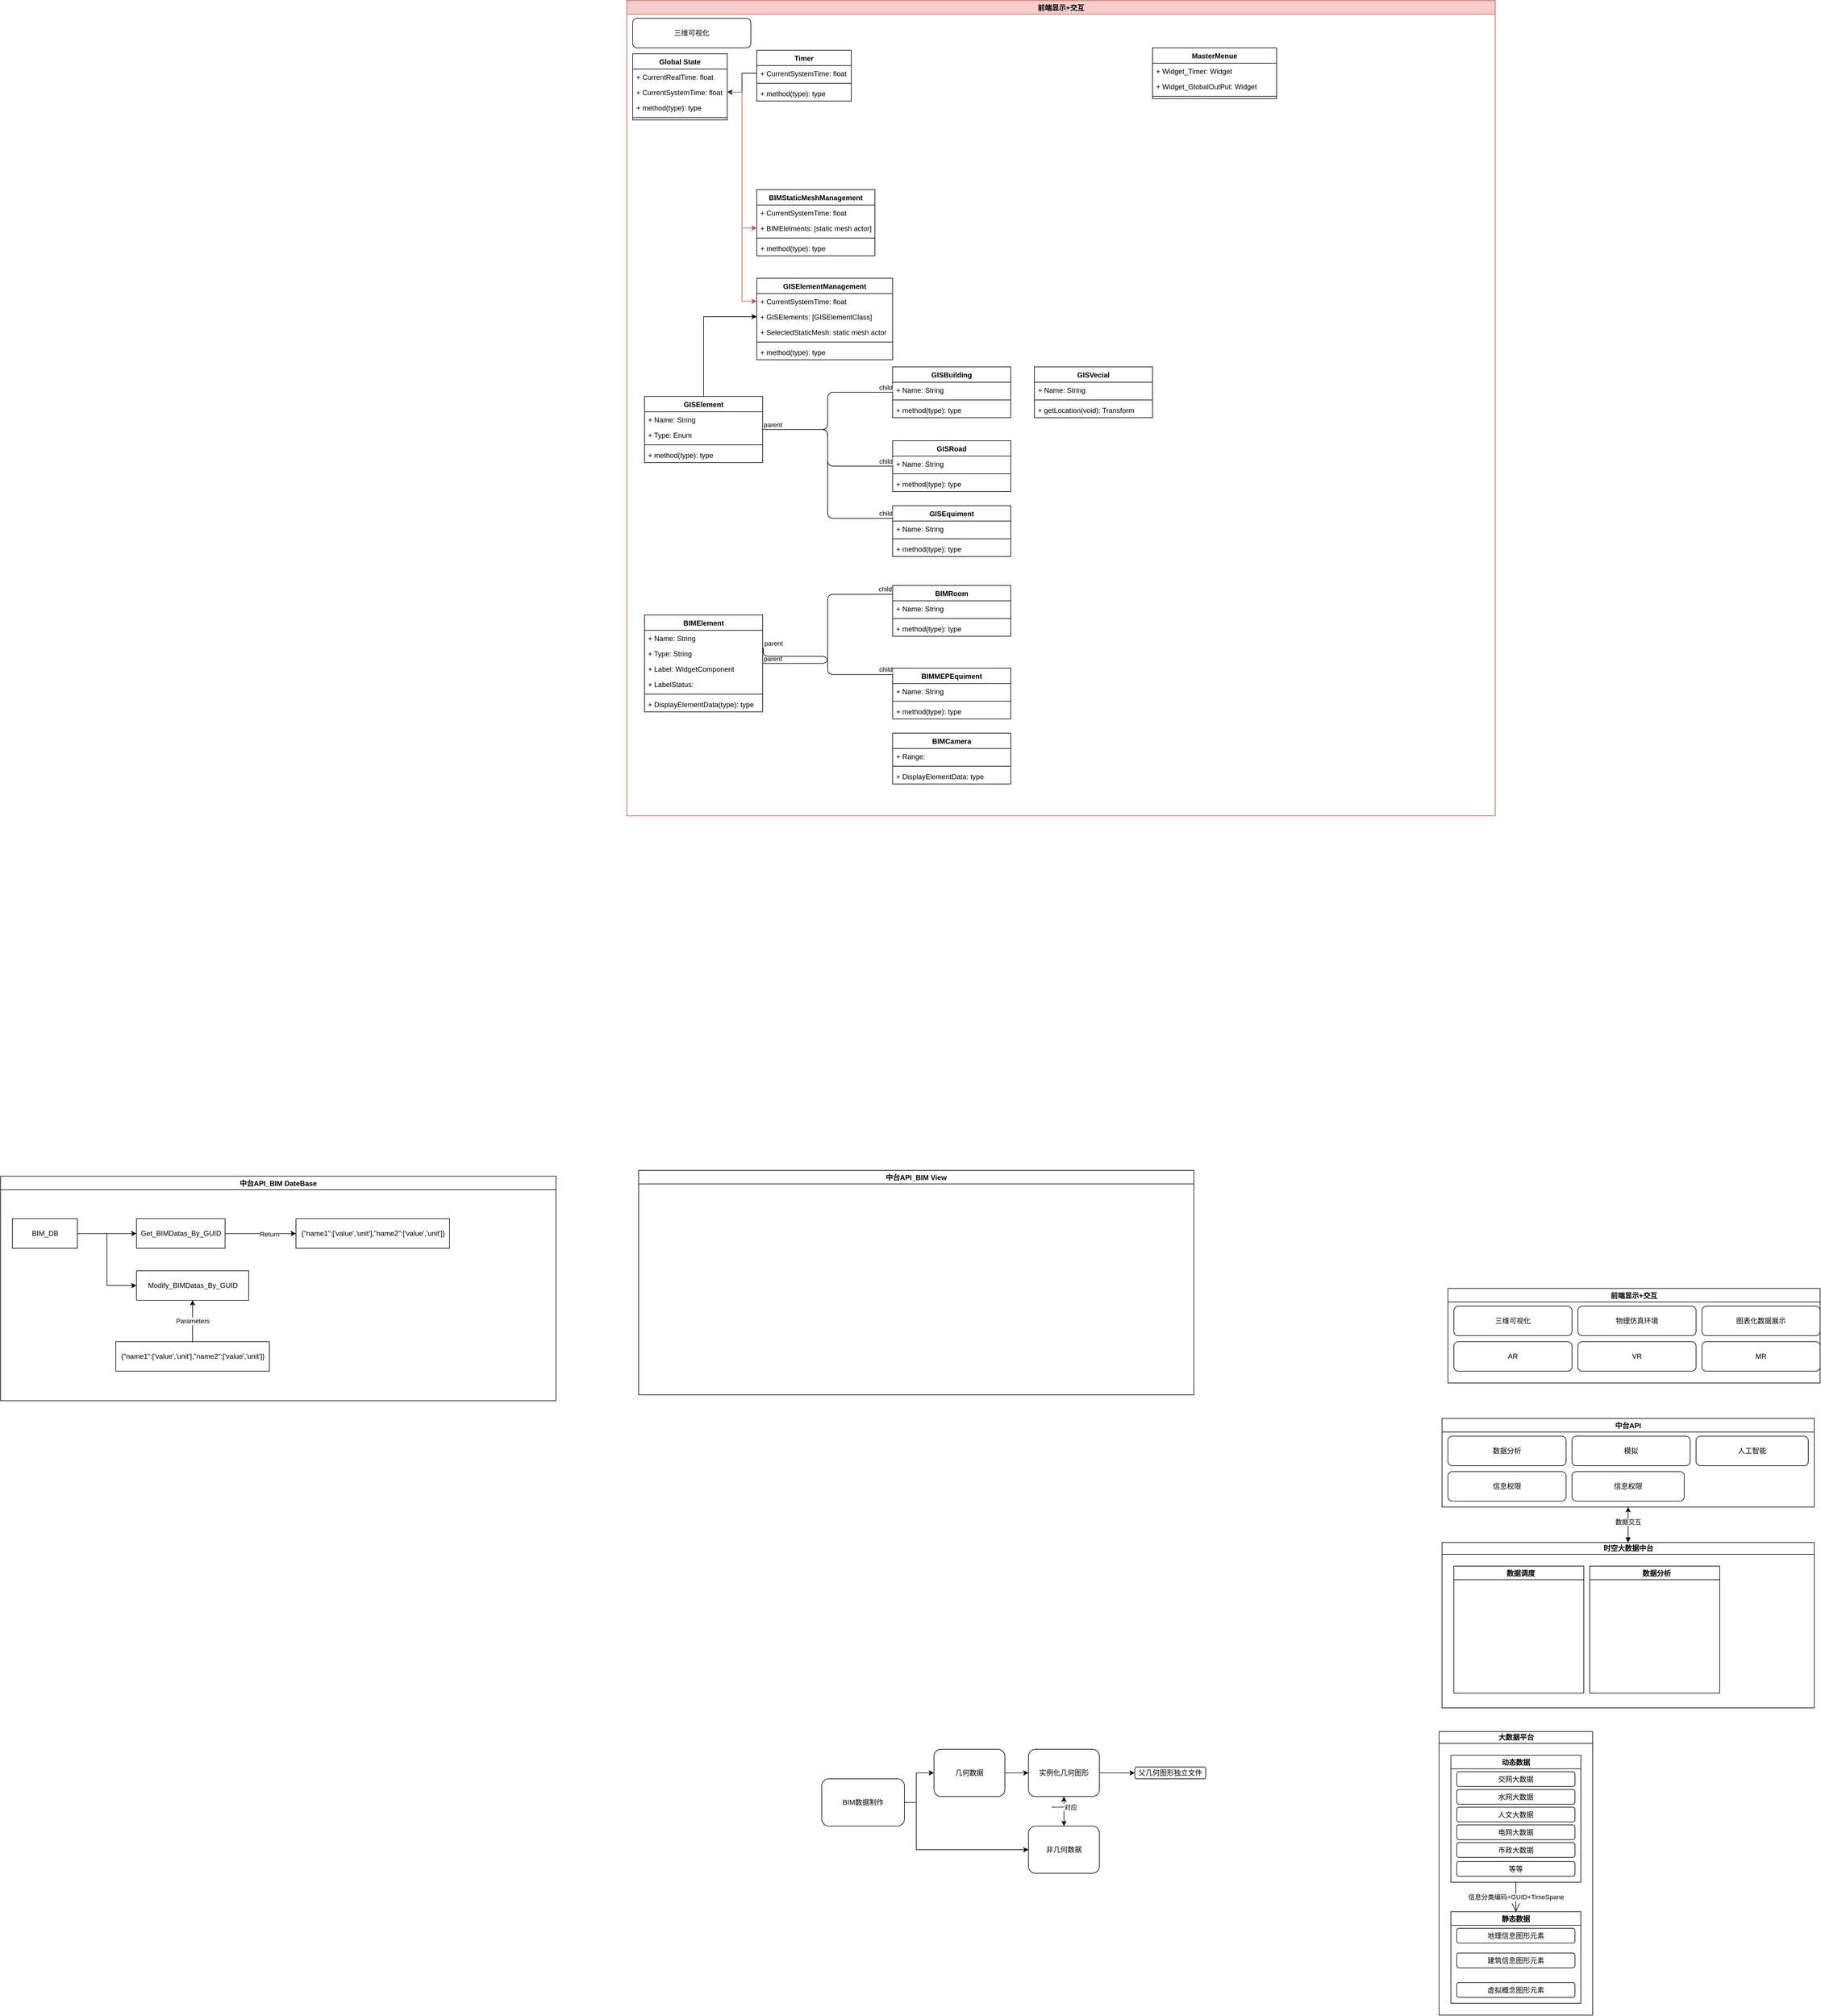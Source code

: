 <mxfile version="13.10.0" type="github">
  <diagram name="Page-1" id="9f46799a-70d6-7492-0946-bef42562c5a5">
    <mxGraphModel dx="2852" dy="2996" grid="1" gridSize="10" guides="1" tooltips="1" connect="1" arrows="1" fold="1" page="1" pageScale="1" pageWidth="1100" pageHeight="850" background="#ffffff" math="0" shadow="0">
      <root>
        <mxCell id="0" />
        <mxCell id="1" parent="0" />
        <mxCell id="bS8lpIofFMbCS8YV53wC-8" style="edgeStyle=orthogonalEdgeStyle;rounded=0;orthogonalLoop=1;jettySize=auto;html=1;entryX=0;entryY=0.5;entryDx=0;entryDy=0;" parent="1" source="bS8lpIofFMbCS8YV53wC-5" target="bS8lpIofFMbCS8YV53wC-9" edge="1">
          <mxGeometry relative="1" as="geometry">
            <mxPoint x="-510" y="760" as="targetPoint" />
            <Array as="points">
              <mxPoint x="-530" y="800" />
              <mxPoint x="-530" y="750" />
            </Array>
          </mxGeometry>
        </mxCell>
        <mxCell id="bS8lpIofFMbCS8YV53wC-11" style="edgeStyle=orthogonalEdgeStyle;rounded=0;orthogonalLoop=1;jettySize=auto;html=1;" parent="1" source="bS8lpIofFMbCS8YV53wC-5" target="bS8lpIofFMbCS8YV53wC-10" edge="1">
          <mxGeometry relative="1" as="geometry">
            <Array as="points">
              <mxPoint x="-530" y="800" />
              <mxPoint x="-530" y="880" />
            </Array>
          </mxGeometry>
        </mxCell>
        <mxCell id="bS8lpIofFMbCS8YV53wC-5" value="BIM数据制作" style="shape=ext;rounded=1;html=1;whiteSpace=wrap;" parent="1" vertex="1">
          <mxGeometry x="-690" y="760" width="140" height="80" as="geometry" />
        </mxCell>
        <mxCell id="bS8lpIofFMbCS8YV53wC-13" style="edgeStyle=orthogonalEdgeStyle;rounded=0;orthogonalLoop=1;jettySize=auto;html=1;exitX=1;exitY=0.5;exitDx=0;exitDy=0;" parent="1" source="bS8lpIofFMbCS8YV53wC-9" target="bS8lpIofFMbCS8YV53wC-12" edge="1">
          <mxGeometry relative="1" as="geometry" />
        </mxCell>
        <mxCell id="bS8lpIofFMbCS8YV53wC-9" value="几何数据" style="shape=ext;rounded=1;html=1;whiteSpace=wrap;" parent="1" vertex="1">
          <mxGeometry x="-500" y="710" width="120" height="80" as="geometry" />
        </mxCell>
        <mxCell id="bS8lpIofFMbCS8YV53wC-16" style="edgeStyle=orthogonalEdgeStyle;rounded=0;orthogonalLoop=1;jettySize=auto;html=1;entryX=0.5;entryY=1;entryDx=0;entryDy=0;" parent="1" source="bS8lpIofFMbCS8YV53wC-10" target="bS8lpIofFMbCS8YV53wC-12" edge="1">
          <mxGeometry relative="1" as="geometry" />
        </mxCell>
        <mxCell id="bS8lpIofFMbCS8YV53wC-10" value="非几何数据" style="shape=ext;rounded=1;html=1;whiteSpace=wrap;" parent="1" vertex="1">
          <mxGeometry x="-340" y="840" width="120" height="80" as="geometry" />
        </mxCell>
        <mxCell id="bS8lpIofFMbCS8YV53wC-15" style="edgeStyle=orthogonalEdgeStyle;rounded=0;orthogonalLoop=1;jettySize=auto;html=1;" parent="1" source="bS8lpIofFMbCS8YV53wC-12" target="bS8lpIofFMbCS8YV53wC-10" edge="1">
          <mxGeometry relative="1" as="geometry" />
        </mxCell>
        <mxCell id="bS8lpIofFMbCS8YV53wC-17" value="一一对应" style="edgeLabel;html=1;align=center;verticalAlign=middle;resizable=0;points=[];" parent="bS8lpIofFMbCS8YV53wC-15" vertex="1" connectable="0">
          <mxGeometry x="-0.274" relative="1" as="geometry">
            <mxPoint as="offset" />
          </mxGeometry>
        </mxCell>
        <mxCell id="bS8lpIofFMbCS8YV53wC-20" style="edgeStyle=orthogonalEdgeStyle;rounded=0;orthogonalLoop=1;jettySize=auto;html=1;entryX=0;entryY=0.5;entryDx=0;entryDy=0;" parent="1" source="bS8lpIofFMbCS8YV53wC-12" target="bS8lpIofFMbCS8YV53wC-21" edge="1">
          <mxGeometry relative="1" as="geometry">
            <mxPoint x="-170" y="710" as="targetPoint" />
          </mxGeometry>
        </mxCell>
        <mxCell id="bS8lpIofFMbCS8YV53wC-12" value="实例化几何图形" style="shape=ext;rounded=1;html=1;whiteSpace=wrap;" parent="1" vertex="1">
          <mxGeometry x="-340" y="710" width="120" height="80" as="geometry" />
        </mxCell>
        <mxCell id="bS8lpIofFMbCS8YV53wC-21" value="父几何图形独立文件" style="shape=ext;rounded=1;html=1;whiteSpace=wrap;" parent="1" vertex="1">
          <mxGeometry x="-160" y="740" width="120" height="20" as="geometry" />
        </mxCell>
        <mxCell id="m-ctssJ2quEOxKzwu2zu-47" style="edgeStyle=orthogonalEdgeStyle;rounded=0;orthogonalLoop=1;jettySize=auto;html=1;entryX=0.5;entryY=1;entryDx=0;entryDy=0;startArrow=block;startFill=1;" parent="1" source="m-ctssJ2quEOxKzwu2zu-3" target="m-ctssJ2quEOxKzwu2zu-46" edge="1">
          <mxGeometry relative="1" as="geometry">
            <Array as="points">
              <mxPoint x="675" y="360" />
              <mxPoint x="675" y="360" />
            </Array>
          </mxGeometry>
        </mxCell>
        <mxCell id="m-ctssJ2quEOxKzwu2zu-48" value="数据交互" style="edgeLabel;html=1;align=center;verticalAlign=middle;resizable=0;points=[];" parent="m-ctssJ2quEOxKzwu2zu-47" vertex="1" connectable="0">
          <mxGeometry x="0.183" relative="1" as="geometry">
            <mxPoint as="offset" />
          </mxGeometry>
        </mxCell>
        <mxCell id="m-ctssJ2quEOxKzwu2zu-3" value="时空大数据中台" style="swimlane;html=1;startSize=20;horizontal=1;childLayout=treeLayout;horizontalTree=0;resizable=1;containerType=tree;" parent="1" vertex="1">
          <mxGeometry x="360" y="360" width="630" height="280" as="geometry">
            <mxRectangle x="360" y="340" width="140" height="20" as="alternateBounds" />
          </mxGeometry>
        </mxCell>
        <mxCell id="m-ctssJ2quEOxKzwu2zu-10" value="  数据调度" style="swimlane;fillColor=none;" parent="m-ctssJ2quEOxKzwu2zu-3" vertex="1">
          <mxGeometry x="20" y="40" width="220" height="215" as="geometry" />
        </mxCell>
        <mxCell id="bQSHPGJ8XmVZuHW0s5Cg-35" value="  数据分析" style="swimlane;fillColor=none;" vertex="1" parent="m-ctssJ2quEOxKzwu2zu-3">
          <mxGeometry x="250" y="40" width="220" height="215" as="geometry" />
        </mxCell>
        <mxCell id="m-ctssJ2quEOxKzwu2zu-46" value="中台API" style="swimlane;fillColor=none;" parent="1" vertex="1">
          <mxGeometry x="360" y="150" width="630" height="150" as="geometry" />
        </mxCell>
        <mxCell id="bS8lpIofFMbCS8YV53wC-4" value="数据分析" style="shape=ext;rounded=1;html=1;whiteSpace=wrap;" parent="m-ctssJ2quEOxKzwu2zu-46" vertex="1">
          <mxGeometry x="10" y="30" width="200" height="50" as="geometry" />
        </mxCell>
        <mxCell id="m-ctssJ2quEOxKzwu2zu-50" value="模拟" style="shape=ext;rounded=1;html=1;whiteSpace=wrap;" parent="m-ctssJ2quEOxKzwu2zu-46" vertex="1">
          <mxGeometry x="220" y="30" width="200" height="50" as="geometry" />
        </mxCell>
        <mxCell id="m-ctssJ2quEOxKzwu2zu-51" value="人工智能" style="shape=ext;rounded=1;html=1;whiteSpace=wrap;" parent="m-ctssJ2quEOxKzwu2zu-46" vertex="1">
          <mxGeometry x="430" y="30" width="190" height="50" as="geometry" />
        </mxCell>
        <mxCell id="m-ctssJ2quEOxKzwu2zu-52" value="信息权限" style="shape=ext;rounded=1;html=1;whiteSpace=wrap;" parent="m-ctssJ2quEOxKzwu2zu-46" vertex="1">
          <mxGeometry x="10" y="90" width="200" height="50" as="geometry" />
        </mxCell>
        <mxCell id="m-ctssJ2quEOxKzwu2zu-53" value="信息权限" style="shape=ext;rounded=1;html=1;whiteSpace=wrap;" parent="m-ctssJ2quEOxKzwu2zu-46" vertex="1">
          <mxGeometry x="220" y="90" width="190" height="50" as="geometry" />
        </mxCell>
        <mxCell id="m-ctssJ2quEOxKzwu2zu-60" value="前端显示+交互" style="swimlane;fillColor=#f8cecc;strokeColor=#b85450;" parent="1" vertex="1">
          <mxGeometry x="-1020" y="-2250" width="1470" height="1380" as="geometry" />
        </mxCell>
        <mxCell id="m-ctssJ2quEOxKzwu2zu-61" value="三维可视化" style="shape=ext;rounded=1;html=1;whiteSpace=wrap;" parent="m-ctssJ2quEOxKzwu2zu-60" vertex="1">
          <mxGeometry x="10" y="30" width="200" height="50" as="geometry" />
        </mxCell>
        <mxCell id="Zd3WpHDS-rCR1Q-dJC60-32" value="Global State" style="swimlane;fontStyle=1;align=center;verticalAlign=top;childLayout=stackLayout;horizontal=1;startSize=26;horizontalStack=0;resizeParent=1;resizeParentMax=0;resizeLast=0;collapsible=1;marginBottom=0;" parent="m-ctssJ2quEOxKzwu2zu-60" vertex="1">
          <mxGeometry x="10" y="90" width="160" height="112" as="geometry" />
        </mxCell>
        <mxCell id="Zd3WpHDS-rCR1Q-dJC60-36" value="+ CurrentRealTime: float" style="text;strokeColor=none;fillColor=none;align=left;verticalAlign=top;spacingLeft=4;spacingRight=4;overflow=hidden;rotatable=0;points=[[0,0.5],[1,0.5]];portConstraint=eastwest;" parent="Zd3WpHDS-rCR1Q-dJC60-32" vertex="1">
          <mxGeometry y="26" width="160" height="26" as="geometry" />
        </mxCell>
        <mxCell id="Zd3WpHDS-rCR1Q-dJC60-33" value="+ CurrentSystemTime: float" style="text;strokeColor=none;fillColor=none;align=left;verticalAlign=top;spacingLeft=4;spacingRight=4;overflow=hidden;rotatable=0;points=[[0,0.5],[1,0.5]];portConstraint=eastwest;" parent="Zd3WpHDS-rCR1Q-dJC60-32" vertex="1">
          <mxGeometry y="52" width="160" height="26" as="geometry" />
        </mxCell>
        <mxCell id="Zd3WpHDS-rCR1Q-dJC60-35" value="+ method(type): type" style="text;strokeColor=none;fillColor=none;align=left;verticalAlign=top;spacingLeft=4;spacingRight=4;overflow=hidden;rotatable=0;points=[[0,0.5],[1,0.5]];portConstraint=eastwest;" parent="Zd3WpHDS-rCR1Q-dJC60-32" vertex="1">
          <mxGeometry y="78" width="160" height="26" as="geometry" />
        </mxCell>
        <mxCell id="Zd3WpHDS-rCR1Q-dJC60-34" value="" style="line;strokeWidth=1;fillColor=none;align=left;verticalAlign=middle;spacingTop=-1;spacingLeft=3;spacingRight=3;rotatable=0;labelPosition=right;points=[];portConstraint=eastwest;" parent="Zd3WpHDS-rCR1Q-dJC60-32" vertex="1">
          <mxGeometry y="104" width="160" height="8" as="geometry" />
        </mxCell>
        <mxCell id="Zd3WpHDS-rCR1Q-dJC60-37" value="Timer" style="swimlane;fontStyle=1;align=center;verticalAlign=top;childLayout=stackLayout;horizontal=1;startSize=26;horizontalStack=0;resizeParent=1;resizeParentMax=0;resizeLast=0;collapsible=1;marginBottom=0;" parent="m-ctssJ2quEOxKzwu2zu-60" vertex="1">
          <mxGeometry x="220" y="84" width="160" height="86" as="geometry" />
        </mxCell>
        <mxCell id="Zd3WpHDS-rCR1Q-dJC60-38" value="+ CurrentSystemTime: float" style="text;strokeColor=none;fillColor=none;align=left;verticalAlign=top;spacingLeft=4;spacingRight=4;overflow=hidden;rotatable=0;points=[[0,0.5],[1,0.5]];portConstraint=eastwest;" parent="Zd3WpHDS-rCR1Q-dJC60-37" vertex="1">
          <mxGeometry y="26" width="160" height="26" as="geometry" />
        </mxCell>
        <mxCell id="Zd3WpHDS-rCR1Q-dJC60-39" value="" style="line;strokeWidth=1;fillColor=none;align=left;verticalAlign=middle;spacingTop=-1;spacingLeft=3;spacingRight=3;rotatable=0;labelPosition=right;points=[];portConstraint=eastwest;" parent="Zd3WpHDS-rCR1Q-dJC60-37" vertex="1">
          <mxGeometry y="52" width="160" height="8" as="geometry" />
        </mxCell>
        <mxCell id="Zd3WpHDS-rCR1Q-dJC60-40" value="+ method(type): type" style="text;strokeColor=none;fillColor=none;align=left;verticalAlign=top;spacingLeft=4;spacingRight=4;overflow=hidden;rotatable=0;points=[[0,0.5],[1,0.5]];portConstraint=eastwest;" parent="Zd3WpHDS-rCR1Q-dJC60-37" vertex="1">
          <mxGeometry y="60" width="160" height="26" as="geometry" />
        </mxCell>
        <mxCell id="Zd3WpHDS-rCR1Q-dJC60-41" style="edgeStyle=orthogonalEdgeStyle;rounded=0;orthogonalLoop=1;jettySize=auto;html=1;" parent="m-ctssJ2quEOxKzwu2zu-60" source="Zd3WpHDS-rCR1Q-dJC60-38" target="Zd3WpHDS-rCR1Q-dJC60-33" edge="1">
          <mxGeometry relative="1" as="geometry" />
        </mxCell>
        <mxCell id="Zd3WpHDS-rCR1Q-dJC60-42" value="BIMStaticMeshManagement" style="swimlane;fontStyle=1;align=center;verticalAlign=top;childLayout=stackLayout;horizontal=1;startSize=26;horizontalStack=0;resizeParent=1;resizeParentMax=0;resizeLast=0;collapsible=1;marginBottom=0;" parent="m-ctssJ2quEOxKzwu2zu-60" vertex="1">
          <mxGeometry x="220" y="320" width="200" height="112" as="geometry" />
        </mxCell>
        <mxCell id="Zd3WpHDS-rCR1Q-dJC60-52" value="+ CurrentSystemTime: float" style="text;strokeColor=none;fillColor=none;align=left;verticalAlign=top;spacingLeft=4;spacingRight=4;overflow=hidden;rotatable=0;points=[[0,0.5],[1,0.5]];portConstraint=eastwest;" parent="Zd3WpHDS-rCR1Q-dJC60-42" vertex="1">
          <mxGeometry y="26" width="200" height="26" as="geometry" />
        </mxCell>
        <mxCell id="Zd3WpHDS-rCR1Q-dJC60-43" value="+ BIMElelments: [static mesh actor]" style="text;strokeColor=none;fillColor=none;align=left;verticalAlign=top;spacingLeft=4;spacingRight=4;overflow=hidden;rotatable=0;points=[[0,0.5],[1,0.5]];portConstraint=eastwest;" parent="Zd3WpHDS-rCR1Q-dJC60-42" vertex="1">
          <mxGeometry y="52" width="200" height="26" as="geometry" />
        </mxCell>
        <mxCell id="Zd3WpHDS-rCR1Q-dJC60-44" value="" style="line;strokeWidth=1;fillColor=none;align=left;verticalAlign=middle;spacingTop=-1;spacingLeft=3;spacingRight=3;rotatable=0;labelPosition=right;points=[];portConstraint=eastwest;" parent="Zd3WpHDS-rCR1Q-dJC60-42" vertex="1">
          <mxGeometry y="78" width="200" height="8" as="geometry" />
        </mxCell>
        <mxCell id="Zd3WpHDS-rCR1Q-dJC60-45" value="+ method(type): type" style="text;strokeColor=none;fillColor=none;align=left;verticalAlign=top;spacingLeft=4;spacingRight=4;overflow=hidden;rotatable=0;points=[[0,0.5],[1,0.5]];portConstraint=eastwest;" parent="Zd3WpHDS-rCR1Q-dJC60-42" vertex="1">
          <mxGeometry y="86" width="200" height="26" as="geometry" />
        </mxCell>
        <mxCell id="Zd3WpHDS-rCR1Q-dJC60-46" style="edgeStyle=orthogonalEdgeStyle;rounded=0;orthogonalLoop=1;jettySize=auto;html=1;fillColor=#f8cecc;strokeColor=#b85450;" parent="m-ctssJ2quEOxKzwu2zu-60" source="Zd3WpHDS-rCR1Q-dJC60-33" target="Zd3WpHDS-rCR1Q-dJC60-43" edge="1">
          <mxGeometry relative="1" as="geometry" />
        </mxCell>
        <mxCell id="Zd3WpHDS-rCR1Q-dJC60-47" value="GISElementManagement" style="swimlane;fontStyle=1;align=center;verticalAlign=top;childLayout=stackLayout;horizontal=1;startSize=26;horizontalStack=0;resizeParent=1;resizeParentMax=0;resizeLast=0;collapsible=1;marginBottom=0;" parent="m-ctssJ2quEOxKzwu2zu-60" vertex="1">
          <mxGeometry x="220" y="470" width="230" height="138" as="geometry" />
        </mxCell>
        <mxCell id="Zd3WpHDS-rCR1Q-dJC60-48" value="+ CurrentSystemTime: float" style="text;strokeColor=none;fillColor=none;align=left;verticalAlign=top;spacingLeft=4;spacingRight=4;overflow=hidden;rotatable=0;points=[[0,0.5],[1,0.5]];portConstraint=eastwest;" parent="Zd3WpHDS-rCR1Q-dJC60-47" vertex="1">
          <mxGeometry y="26" width="230" height="26" as="geometry" />
        </mxCell>
        <mxCell id="Zd3WpHDS-rCR1Q-dJC60-53" value="+ GISElements: [GISElementClass]" style="text;strokeColor=none;fillColor=none;align=left;verticalAlign=top;spacingLeft=4;spacingRight=4;overflow=hidden;rotatable=0;points=[[0,0.5],[1,0.5]];portConstraint=eastwest;" parent="Zd3WpHDS-rCR1Q-dJC60-47" vertex="1">
          <mxGeometry y="52" width="230" height="26" as="geometry" />
        </mxCell>
        <mxCell id="Zd3WpHDS-rCR1Q-dJC60-94" value="+ SelectedStaticMesh: static mesh actor" style="text;strokeColor=none;fillColor=none;align=left;verticalAlign=top;spacingLeft=4;spacingRight=4;overflow=hidden;rotatable=0;points=[[0,0.5],[1,0.5]];portConstraint=eastwest;" parent="Zd3WpHDS-rCR1Q-dJC60-47" vertex="1">
          <mxGeometry y="78" width="230" height="26" as="geometry" />
        </mxCell>
        <mxCell id="Zd3WpHDS-rCR1Q-dJC60-49" value="" style="line;strokeWidth=1;fillColor=none;align=left;verticalAlign=middle;spacingTop=-1;spacingLeft=3;spacingRight=3;rotatable=0;labelPosition=right;points=[];portConstraint=eastwest;" parent="Zd3WpHDS-rCR1Q-dJC60-47" vertex="1">
          <mxGeometry y="104" width="230" height="8" as="geometry" />
        </mxCell>
        <mxCell id="Zd3WpHDS-rCR1Q-dJC60-50" value="+ method(type): type" style="text;strokeColor=none;fillColor=none;align=left;verticalAlign=top;spacingLeft=4;spacingRight=4;overflow=hidden;rotatable=0;points=[[0,0.5],[1,0.5]];portConstraint=eastwest;" parent="Zd3WpHDS-rCR1Q-dJC60-47" vertex="1">
          <mxGeometry y="112" width="230" height="26" as="geometry" />
        </mxCell>
        <mxCell id="Zd3WpHDS-rCR1Q-dJC60-51" style="edgeStyle=orthogonalEdgeStyle;rounded=0;orthogonalLoop=1;jettySize=auto;html=1;entryX=0;entryY=0.5;entryDx=0;entryDy=0;fillColor=#f8cecc;strokeColor=#b85450;" parent="m-ctssJ2quEOxKzwu2zu-60" source="Zd3WpHDS-rCR1Q-dJC60-33" target="Zd3WpHDS-rCR1Q-dJC60-48" edge="1">
          <mxGeometry relative="1" as="geometry" />
        </mxCell>
        <mxCell id="Zd3WpHDS-rCR1Q-dJC60-78" style="edgeStyle=orthogonalEdgeStyle;rounded=0;orthogonalLoop=1;jettySize=auto;html=1;" parent="m-ctssJ2quEOxKzwu2zu-60" source="Zd3WpHDS-rCR1Q-dJC60-54" target="Zd3WpHDS-rCR1Q-dJC60-53" edge="1">
          <mxGeometry relative="1" as="geometry" />
        </mxCell>
        <mxCell id="Zd3WpHDS-rCR1Q-dJC60-54" value="GISElement" style="swimlane;fontStyle=1;align=center;verticalAlign=top;childLayout=stackLayout;horizontal=1;startSize=26;horizontalStack=0;resizeParent=1;resizeParentMax=0;resizeLast=0;collapsible=1;marginBottom=0;swimlaneFillColor=#ffffff;" parent="m-ctssJ2quEOxKzwu2zu-60" vertex="1">
          <mxGeometry x="30" y="670" width="200" height="112" as="geometry" />
        </mxCell>
        <mxCell id="d3mLGaWf6AF9hgOQs2JB-5" value="+ Name: String" style="text;strokeColor=none;fillColor=none;align=left;verticalAlign=top;spacingLeft=4;spacingRight=4;overflow=hidden;rotatable=0;points=[[0,0.5],[1,0.5]];portConstraint=eastwest;" parent="Zd3WpHDS-rCR1Q-dJC60-54" vertex="1">
          <mxGeometry y="26" width="200" height="26" as="geometry" />
        </mxCell>
        <mxCell id="Zd3WpHDS-rCR1Q-dJC60-55" value="+ Type: Enum" style="text;strokeColor=none;fillColor=none;align=left;verticalAlign=top;spacingLeft=4;spacingRight=4;overflow=hidden;rotatable=0;points=[[0,0.5],[1,0.5]];portConstraint=eastwest;" parent="Zd3WpHDS-rCR1Q-dJC60-54" vertex="1">
          <mxGeometry y="52" width="200" height="26" as="geometry" />
        </mxCell>
        <mxCell id="Zd3WpHDS-rCR1Q-dJC60-57" value="" style="line;strokeWidth=1;fillColor=none;align=left;verticalAlign=middle;spacingTop=-1;spacingLeft=3;spacingRight=3;rotatable=0;labelPosition=right;points=[];portConstraint=eastwest;" parent="Zd3WpHDS-rCR1Q-dJC60-54" vertex="1">
          <mxGeometry y="78" width="200" height="8" as="geometry" />
        </mxCell>
        <mxCell id="Zd3WpHDS-rCR1Q-dJC60-58" value="+ method(type): type" style="text;strokeColor=none;fillColor=none;align=left;verticalAlign=top;spacingLeft=4;spacingRight=4;overflow=hidden;rotatable=0;points=[[0,0.5],[1,0.5]];portConstraint=eastwest;" parent="Zd3WpHDS-rCR1Q-dJC60-54" vertex="1">
          <mxGeometry y="86" width="200" height="26" as="geometry" />
        </mxCell>
        <mxCell id="Zd3WpHDS-rCR1Q-dJC60-59" value="GISBuilding" style="swimlane;fontStyle=1;align=center;verticalAlign=top;childLayout=stackLayout;horizontal=1;startSize=26;horizontalStack=0;resizeParent=1;resizeParentMax=0;resizeLast=0;collapsible=1;marginBottom=0;" parent="m-ctssJ2quEOxKzwu2zu-60" vertex="1">
          <mxGeometry x="450" y="620" width="200" height="86" as="geometry" />
        </mxCell>
        <mxCell id="Zd3WpHDS-rCR1Q-dJC60-60" value="+ Name: String" style="text;strokeColor=none;fillColor=none;align=left;verticalAlign=top;spacingLeft=4;spacingRight=4;overflow=hidden;rotatable=0;points=[[0,0.5],[1,0.5]];portConstraint=eastwest;" parent="Zd3WpHDS-rCR1Q-dJC60-59" vertex="1">
          <mxGeometry y="26" width="200" height="26" as="geometry" />
        </mxCell>
        <mxCell id="Zd3WpHDS-rCR1Q-dJC60-62" value="" style="line;strokeWidth=1;fillColor=none;align=left;verticalAlign=middle;spacingTop=-1;spacingLeft=3;spacingRight=3;rotatable=0;labelPosition=right;points=[];portConstraint=eastwest;" parent="Zd3WpHDS-rCR1Q-dJC60-59" vertex="1">
          <mxGeometry y="52" width="200" height="8" as="geometry" />
        </mxCell>
        <mxCell id="Zd3WpHDS-rCR1Q-dJC60-63" value="+ method(type): type" style="text;strokeColor=none;fillColor=none;align=left;verticalAlign=top;spacingLeft=4;spacingRight=4;overflow=hidden;rotatable=0;points=[[0,0.5],[1,0.5]];portConstraint=eastwest;" parent="Zd3WpHDS-rCR1Q-dJC60-59" vertex="1">
          <mxGeometry y="60" width="200" height="26" as="geometry" />
        </mxCell>
        <mxCell id="Zd3WpHDS-rCR1Q-dJC60-65" value="" style="endArrow=none;html=1;edgeStyle=orthogonalEdgeStyle;" parent="m-ctssJ2quEOxKzwu2zu-60" source="Zd3WpHDS-rCR1Q-dJC60-54" target="Zd3WpHDS-rCR1Q-dJC60-59" edge="1">
          <mxGeometry relative="1" as="geometry">
            <mxPoint x="270" y="770" as="sourcePoint" />
            <mxPoint x="430" y="770" as="targetPoint" />
          </mxGeometry>
        </mxCell>
        <mxCell id="Zd3WpHDS-rCR1Q-dJC60-66" value="parent" style="edgeLabel;resizable=0;html=1;align=left;verticalAlign=bottom;" parent="Zd3WpHDS-rCR1Q-dJC60-65" connectable="0" vertex="1">
          <mxGeometry x="-1" relative="1" as="geometry" />
        </mxCell>
        <mxCell id="Zd3WpHDS-rCR1Q-dJC60-67" value="child" style="edgeLabel;resizable=0;html=1;align=right;verticalAlign=bottom;" parent="Zd3WpHDS-rCR1Q-dJC60-65" connectable="0" vertex="1">
          <mxGeometry x="1" relative="1" as="geometry" />
        </mxCell>
        <mxCell id="Zd3WpHDS-rCR1Q-dJC60-68" value="GISRoad" style="swimlane;fontStyle=1;align=center;verticalAlign=top;childLayout=stackLayout;horizontal=1;startSize=26;horizontalStack=0;resizeParent=1;resizeParentMax=0;resizeLast=0;collapsible=1;marginBottom=0;" parent="m-ctssJ2quEOxKzwu2zu-60" vertex="1">
          <mxGeometry x="450" y="745" width="200" height="86" as="geometry" />
        </mxCell>
        <mxCell id="Zd3WpHDS-rCR1Q-dJC60-69" value="+ Name: String" style="text;strokeColor=none;fillColor=none;align=left;verticalAlign=top;spacingLeft=4;spacingRight=4;overflow=hidden;rotatable=0;points=[[0,0.5],[1,0.5]];portConstraint=eastwest;" parent="Zd3WpHDS-rCR1Q-dJC60-68" vertex="1">
          <mxGeometry y="26" width="200" height="26" as="geometry" />
        </mxCell>
        <mxCell id="Zd3WpHDS-rCR1Q-dJC60-70" value="" style="line;strokeWidth=1;fillColor=none;align=left;verticalAlign=middle;spacingTop=-1;spacingLeft=3;spacingRight=3;rotatable=0;labelPosition=right;points=[];portConstraint=eastwest;" parent="Zd3WpHDS-rCR1Q-dJC60-68" vertex="1">
          <mxGeometry y="52" width="200" height="8" as="geometry" />
        </mxCell>
        <mxCell id="Zd3WpHDS-rCR1Q-dJC60-71" value="+ method(type): type" style="text;strokeColor=none;fillColor=none;align=left;verticalAlign=top;spacingLeft=4;spacingRight=4;overflow=hidden;rotatable=0;points=[[0,0.5],[1,0.5]];portConstraint=eastwest;" parent="Zd3WpHDS-rCR1Q-dJC60-68" vertex="1">
          <mxGeometry y="60" width="200" height="26" as="geometry" />
        </mxCell>
        <mxCell id="Zd3WpHDS-rCR1Q-dJC60-72" value="" style="endArrow=none;html=1;edgeStyle=orthogonalEdgeStyle;" parent="m-ctssJ2quEOxKzwu2zu-60" source="Zd3WpHDS-rCR1Q-dJC60-54" target="Zd3WpHDS-rCR1Q-dJC60-68" edge="1">
          <mxGeometry relative="1" as="geometry">
            <mxPoint x="240" y="736.0" as="sourcePoint" />
            <mxPoint x="430" y="648" as="targetPoint" />
          </mxGeometry>
        </mxCell>
        <mxCell id="Zd3WpHDS-rCR1Q-dJC60-73" value="parent" style="edgeLabel;resizable=0;html=1;align=left;verticalAlign=bottom;" parent="Zd3WpHDS-rCR1Q-dJC60-72" connectable="0" vertex="1">
          <mxGeometry x="-1" relative="1" as="geometry" />
        </mxCell>
        <mxCell id="Zd3WpHDS-rCR1Q-dJC60-74" value="child" style="edgeLabel;resizable=0;html=1;align=right;verticalAlign=bottom;" parent="Zd3WpHDS-rCR1Q-dJC60-72" connectable="0" vertex="1">
          <mxGeometry x="1" relative="1" as="geometry" />
        </mxCell>
        <mxCell id="Zd3WpHDS-rCR1Q-dJC60-79" value="GISEquiment" style="swimlane;fontStyle=1;align=center;verticalAlign=top;childLayout=stackLayout;horizontal=1;startSize=26;horizontalStack=0;resizeParent=1;resizeParentMax=0;resizeLast=0;collapsible=1;marginBottom=0;" parent="m-ctssJ2quEOxKzwu2zu-60" vertex="1">
          <mxGeometry x="450" y="855" width="200" height="86" as="geometry" />
        </mxCell>
        <mxCell id="Zd3WpHDS-rCR1Q-dJC60-80" value="+ Name: String" style="text;strokeColor=none;fillColor=none;align=left;verticalAlign=top;spacingLeft=4;spacingRight=4;overflow=hidden;rotatable=0;points=[[0,0.5],[1,0.5]];portConstraint=eastwest;" parent="Zd3WpHDS-rCR1Q-dJC60-79" vertex="1">
          <mxGeometry y="26" width="200" height="26" as="geometry" />
        </mxCell>
        <mxCell id="Zd3WpHDS-rCR1Q-dJC60-81" value="" style="line;strokeWidth=1;fillColor=none;align=left;verticalAlign=middle;spacingTop=-1;spacingLeft=3;spacingRight=3;rotatable=0;labelPosition=right;points=[];portConstraint=eastwest;" parent="Zd3WpHDS-rCR1Q-dJC60-79" vertex="1">
          <mxGeometry y="52" width="200" height="8" as="geometry" />
        </mxCell>
        <mxCell id="Zd3WpHDS-rCR1Q-dJC60-82" value="+ method(type): type" style="text;strokeColor=none;fillColor=none;align=left;verticalAlign=top;spacingLeft=4;spacingRight=4;overflow=hidden;rotatable=0;points=[[0,0.5],[1,0.5]];portConstraint=eastwest;" parent="Zd3WpHDS-rCR1Q-dJC60-79" vertex="1">
          <mxGeometry y="60" width="200" height="26" as="geometry" />
        </mxCell>
        <mxCell id="Zd3WpHDS-rCR1Q-dJC60-86" value="" style="endArrow=none;html=1;edgeStyle=orthogonalEdgeStyle;entryX=0;entryY=0.25;entryDx=0;entryDy=0;" parent="m-ctssJ2quEOxKzwu2zu-60" source="Zd3WpHDS-rCR1Q-dJC60-54" target="Zd3WpHDS-rCR1Q-dJC60-79" edge="1">
          <mxGeometry relative="1" as="geometry">
            <mxPoint x="240" y="723" as="sourcePoint" />
            <mxPoint x="430" y="773" as="targetPoint" />
          </mxGeometry>
        </mxCell>
        <mxCell id="Zd3WpHDS-rCR1Q-dJC60-87" value="parent" style="edgeLabel;resizable=0;html=1;align=left;verticalAlign=bottom;" parent="Zd3WpHDS-rCR1Q-dJC60-86" connectable="0" vertex="1">
          <mxGeometry x="-1" relative="1" as="geometry" />
        </mxCell>
        <mxCell id="Zd3WpHDS-rCR1Q-dJC60-88" value="child" style="edgeLabel;resizable=0;html=1;align=right;verticalAlign=bottom;" parent="Zd3WpHDS-rCR1Q-dJC60-86" connectable="0" vertex="1">
          <mxGeometry x="1" relative="1" as="geometry" />
        </mxCell>
        <mxCell id="Zd3WpHDS-rCR1Q-dJC60-89" value="MasterMenue" style="swimlane;fontStyle=1;align=center;verticalAlign=top;childLayout=stackLayout;horizontal=1;startSize=26;horizontalStack=0;resizeParent=1;resizeParentMax=0;resizeLast=0;collapsible=1;marginBottom=0;" parent="m-ctssJ2quEOxKzwu2zu-60" vertex="1">
          <mxGeometry x="890" y="80" width="210" height="86" as="geometry" />
        </mxCell>
        <mxCell id="Zd3WpHDS-rCR1Q-dJC60-90" value="+ Widget_Timer: Widget" style="text;strokeColor=none;fillColor=none;align=left;verticalAlign=top;spacingLeft=4;spacingRight=4;overflow=hidden;rotatable=0;points=[[0,0.5],[1,0.5]];portConstraint=eastwest;" parent="Zd3WpHDS-rCR1Q-dJC60-89" vertex="1">
          <mxGeometry y="26" width="210" height="26" as="geometry" />
        </mxCell>
        <mxCell id="Zd3WpHDS-rCR1Q-dJC60-93" value="+ Widget_GlobalOutPut: Widget" style="text;strokeColor=none;fillColor=none;align=left;verticalAlign=top;spacingLeft=4;spacingRight=4;overflow=hidden;rotatable=0;points=[[0,0.5],[1,0.5]];portConstraint=eastwest;" parent="Zd3WpHDS-rCR1Q-dJC60-89" vertex="1">
          <mxGeometry y="52" width="210" height="26" as="geometry" />
        </mxCell>
        <mxCell id="Zd3WpHDS-rCR1Q-dJC60-91" value="" style="line;strokeWidth=1;fillColor=none;align=left;verticalAlign=middle;spacingTop=-1;spacingLeft=3;spacingRight=3;rotatable=0;labelPosition=right;points=[];portConstraint=eastwest;" parent="Zd3WpHDS-rCR1Q-dJC60-89" vertex="1">
          <mxGeometry y="78" width="210" height="8" as="geometry" />
        </mxCell>
        <mxCell id="d3mLGaWf6AF9hgOQs2JB-1" value="BIMElement" style="swimlane;fontStyle=1;align=center;verticalAlign=top;childLayout=stackLayout;horizontal=1;startSize=26;horizontalStack=0;resizeParent=1;resizeParentMax=0;resizeLast=0;collapsible=1;marginBottom=0;swimlaneFillColor=#ffffff;" parent="m-ctssJ2quEOxKzwu2zu-60" vertex="1">
          <mxGeometry x="30" y="1040" width="200" height="164" as="geometry" />
        </mxCell>
        <mxCell id="d3mLGaWf6AF9hgOQs2JB-2" value="+ Name: String" style="text;strokeColor=none;fillColor=none;align=left;verticalAlign=top;spacingLeft=4;spacingRight=4;overflow=hidden;rotatable=0;points=[[0,0.5],[1,0.5]];portConstraint=eastwest;" parent="d3mLGaWf6AF9hgOQs2JB-1" vertex="1">
          <mxGeometry y="26" width="200" height="26" as="geometry" />
        </mxCell>
        <mxCell id="d3mLGaWf6AF9hgOQs2JB-24" value="+ Type: String" style="text;strokeColor=none;fillColor=none;align=left;verticalAlign=top;spacingLeft=4;spacingRight=4;overflow=hidden;rotatable=0;points=[[0,0.5],[1,0.5]];portConstraint=eastwest;" parent="d3mLGaWf6AF9hgOQs2JB-1" vertex="1">
          <mxGeometry y="52" width="200" height="26" as="geometry" />
        </mxCell>
        <mxCell id="d3mLGaWf6AF9hgOQs2JB-6" value="+ Label: WidgetComponent" style="text;strokeColor=none;fillColor=none;align=left;verticalAlign=top;spacingLeft=4;spacingRight=4;overflow=hidden;rotatable=0;points=[[0,0.5],[1,0.5]];portConstraint=eastwest;" parent="d3mLGaWf6AF9hgOQs2JB-1" vertex="1">
          <mxGeometry y="78" width="200" height="26" as="geometry" />
        </mxCell>
        <mxCell id="d3mLGaWf6AF9hgOQs2JB-25" value="+ LabelStatus: " style="text;strokeColor=none;fillColor=none;align=left;verticalAlign=top;spacingLeft=4;spacingRight=4;overflow=hidden;rotatable=0;points=[[0,0.5],[1,0.5]];portConstraint=eastwest;" parent="d3mLGaWf6AF9hgOQs2JB-1" vertex="1">
          <mxGeometry y="104" width="200" height="26" as="geometry" />
        </mxCell>
        <mxCell id="d3mLGaWf6AF9hgOQs2JB-3" value="" style="line;strokeWidth=1;fillColor=none;align=left;verticalAlign=middle;spacingTop=-1;spacingLeft=3;spacingRight=3;rotatable=0;labelPosition=right;points=[];portConstraint=eastwest;" parent="d3mLGaWf6AF9hgOQs2JB-1" vertex="1">
          <mxGeometry y="130" width="200" height="8" as="geometry" />
        </mxCell>
        <mxCell id="d3mLGaWf6AF9hgOQs2JB-4" value="+ DisplayElementData(type): type" style="text;strokeColor=none;fillColor=none;align=left;verticalAlign=top;spacingLeft=4;spacingRight=4;overflow=hidden;rotatable=0;points=[[0,0.5],[1,0.5]];portConstraint=eastwest;" parent="d3mLGaWf6AF9hgOQs2JB-1" vertex="1">
          <mxGeometry y="138" width="200" height="26" as="geometry" />
        </mxCell>
        <mxCell id="d3mLGaWf6AF9hgOQs2JB-7" value="BIMRoom" style="swimlane;fontStyle=1;align=center;verticalAlign=top;childLayout=stackLayout;horizontal=1;startSize=26;horizontalStack=0;resizeParent=1;resizeParentMax=0;resizeLast=0;collapsible=1;marginBottom=0;" parent="m-ctssJ2quEOxKzwu2zu-60" vertex="1">
          <mxGeometry x="450" y="990" width="200" height="86" as="geometry" />
        </mxCell>
        <mxCell id="d3mLGaWf6AF9hgOQs2JB-8" value="+ Name: String" style="text;strokeColor=none;fillColor=none;align=left;verticalAlign=top;spacingLeft=4;spacingRight=4;overflow=hidden;rotatable=0;points=[[0,0.5],[1,0.5]];portConstraint=eastwest;" parent="d3mLGaWf6AF9hgOQs2JB-7" vertex="1">
          <mxGeometry y="26" width="200" height="26" as="geometry" />
        </mxCell>
        <mxCell id="d3mLGaWf6AF9hgOQs2JB-9" value="" style="line;strokeWidth=1;fillColor=none;align=left;verticalAlign=middle;spacingTop=-1;spacingLeft=3;spacingRight=3;rotatable=0;labelPosition=right;points=[];portConstraint=eastwest;" parent="d3mLGaWf6AF9hgOQs2JB-7" vertex="1">
          <mxGeometry y="52" width="200" height="8" as="geometry" />
        </mxCell>
        <mxCell id="d3mLGaWf6AF9hgOQs2JB-10" value="+ method(type): type" style="text;strokeColor=none;fillColor=none;align=left;verticalAlign=top;spacingLeft=4;spacingRight=4;overflow=hidden;rotatable=0;points=[[0,0.5],[1,0.5]];portConstraint=eastwest;" parent="d3mLGaWf6AF9hgOQs2JB-7" vertex="1">
          <mxGeometry y="60" width="200" height="26" as="geometry" />
        </mxCell>
        <mxCell id="d3mLGaWf6AF9hgOQs2JB-14" value="" style="endArrow=none;html=1;edgeStyle=orthogonalEdgeStyle;entryX=0;entryY=0.174;entryDx=0;entryDy=0;entryPerimeter=0;" parent="m-ctssJ2quEOxKzwu2zu-60" source="d3mLGaWf6AF9hgOQs2JB-1" target="d3mLGaWf6AF9hgOQs2JB-7" edge="1">
          <mxGeometry relative="1" as="geometry">
            <mxPoint x="250" y="1110" as="sourcePoint" />
            <mxPoint x="470" y="1261" as="targetPoint" />
          </mxGeometry>
        </mxCell>
        <mxCell id="d3mLGaWf6AF9hgOQs2JB-15" value="parent" style="edgeLabel;resizable=0;html=1;align=left;verticalAlign=bottom;" parent="d3mLGaWf6AF9hgOQs2JB-14" connectable="0" vertex="1">
          <mxGeometry x="-1" relative="1" as="geometry" />
        </mxCell>
        <mxCell id="d3mLGaWf6AF9hgOQs2JB-16" value="child" style="edgeLabel;resizable=0;html=1;align=right;verticalAlign=bottom;" parent="d3mLGaWf6AF9hgOQs2JB-14" connectable="0" vertex="1">
          <mxGeometry x="1" relative="1" as="geometry" />
        </mxCell>
        <mxCell id="d3mLGaWf6AF9hgOQs2JB-17" value="BIMMEPEquiment" style="swimlane;fontStyle=1;align=center;verticalAlign=top;childLayout=stackLayout;horizontal=1;startSize=26;horizontalStack=0;resizeParent=1;resizeParentMax=0;resizeLast=0;collapsible=1;marginBottom=0;" parent="m-ctssJ2quEOxKzwu2zu-60" vertex="1">
          <mxGeometry x="450" y="1130" width="200" height="86" as="geometry" />
        </mxCell>
        <mxCell id="d3mLGaWf6AF9hgOQs2JB-18" value="+ Name: String" style="text;strokeColor=none;fillColor=none;align=left;verticalAlign=top;spacingLeft=4;spacingRight=4;overflow=hidden;rotatable=0;points=[[0,0.5],[1,0.5]];portConstraint=eastwest;" parent="d3mLGaWf6AF9hgOQs2JB-17" vertex="1">
          <mxGeometry y="26" width="200" height="26" as="geometry" />
        </mxCell>
        <mxCell id="d3mLGaWf6AF9hgOQs2JB-19" value="" style="line;strokeWidth=1;fillColor=none;align=left;verticalAlign=middle;spacingTop=-1;spacingLeft=3;spacingRight=3;rotatable=0;labelPosition=right;points=[];portConstraint=eastwest;" parent="d3mLGaWf6AF9hgOQs2JB-17" vertex="1">
          <mxGeometry y="52" width="200" height="8" as="geometry" />
        </mxCell>
        <mxCell id="d3mLGaWf6AF9hgOQs2JB-20" value="+ method(type): type" style="text;strokeColor=none;fillColor=none;align=left;verticalAlign=top;spacingLeft=4;spacingRight=4;overflow=hidden;rotatable=0;points=[[0,0.5],[1,0.5]];portConstraint=eastwest;" parent="d3mLGaWf6AF9hgOQs2JB-17" vertex="1">
          <mxGeometry y="60" width="200" height="26" as="geometry" />
        </mxCell>
        <mxCell id="d3mLGaWf6AF9hgOQs2JB-21" value="" style="endArrow=none;html=1;edgeStyle=orthogonalEdgeStyle;entryX=0;entryY=0.126;entryDx=0;entryDy=0;entryPerimeter=0;" parent="m-ctssJ2quEOxKzwu2zu-60" target="d3mLGaWf6AF9hgOQs2JB-17" edge="1">
          <mxGeometry relative="1" as="geometry">
            <mxPoint x="231" y="1096" as="sourcePoint" />
            <mxPoint x="460" y="1014.964" as="targetPoint" />
            <Array as="points">
              <mxPoint x="231" y="1110" />
              <mxPoint x="340" y="1110" />
              <mxPoint x="340" y="1141" />
            </Array>
          </mxGeometry>
        </mxCell>
        <mxCell id="d3mLGaWf6AF9hgOQs2JB-22" value="parent" style="edgeLabel;resizable=0;html=1;align=left;verticalAlign=bottom;" parent="d3mLGaWf6AF9hgOQs2JB-21" connectable="0" vertex="1">
          <mxGeometry x="-1" relative="1" as="geometry" />
        </mxCell>
        <mxCell id="d3mLGaWf6AF9hgOQs2JB-23" value="child" style="edgeLabel;resizable=0;html=1;align=right;verticalAlign=bottom;" parent="d3mLGaWf6AF9hgOQs2JB-21" connectable="0" vertex="1">
          <mxGeometry x="1" relative="1" as="geometry" />
        </mxCell>
        <mxCell id="IXWAlfNsKqQd1xT38QR_-1" value="BIMCamera" style="swimlane;fontStyle=1;align=center;verticalAlign=top;childLayout=stackLayout;horizontal=1;startSize=26;horizontalStack=0;resizeParent=1;resizeParentMax=0;resizeLast=0;collapsible=1;marginBottom=0;" parent="m-ctssJ2quEOxKzwu2zu-60" vertex="1">
          <mxGeometry x="450" y="1240" width="200" height="86" as="geometry" />
        </mxCell>
        <mxCell id="IXWAlfNsKqQd1xT38QR_-2" value="+ Range: " style="text;strokeColor=none;fillColor=none;align=left;verticalAlign=top;spacingLeft=4;spacingRight=4;overflow=hidden;rotatable=0;points=[[0,0.5],[1,0.5]];portConstraint=eastwest;" parent="IXWAlfNsKqQd1xT38QR_-1" vertex="1">
          <mxGeometry y="26" width="200" height="26" as="geometry" />
        </mxCell>
        <mxCell id="IXWAlfNsKqQd1xT38QR_-3" value="" style="line;strokeWidth=1;fillColor=none;align=left;verticalAlign=middle;spacingTop=-1;spacingLeft=3;spacingRight=3;rotatable=0;labelPosition=right;points=[];portConstraint=eastwest;" parent="IXWAlfNsKqQd1xT38QR_-1" vertex="1">
          <mxGeometry y="52" width="200" height="8" as="geometry" />
        </mxCell>
        <mxCell id="IXWAlfNsKqQd1xT38QR_-4" value="+ DisplayElementData: type" style="text;strokeColor=none;fillColor=none;align=left;verticalAlign=top;spacingLeft=4;spacingRight=4;overflow=hidden;rotatable=0;points=[[0,0.5],[1,0.5]];portConstraint=eastwest;" parent="IXWAlfNsKqQd1xT38QR_-1" vertex="1">
          <mxGeometry y="60" width="200" height="26" as="geometry" />
        </mxCell>
        <mxCell id="IXWAlfNsKqQd1xT38QR_-5" value="GISVecial" style="swimlane;fontStyle=1;align=center;verticalAlign=top;childLayout=stackLayout;horizontal=1;startSize=26;horizontalStack=0;resizeParent=1;resizeParentMax=0;resizeLast=0;collapsible=1;marginBottom=0;" parent="m-ctssJ2quEOxKzwu2zu-60" vertex="1">
          <mxGeometry x="690" y="620" width="200" height="86" as="geometry" />
        </mxCell>
        <mxCell id="IXWAlfNsKqQd1xT38QR_-6" value="+ Name: String" style="text;strokeColor=none;fillColor=none;align=left;verticalAlign=top;spacingLeft=4;spacingRight=4;overflow=hidden;rotatable=0;points=[[0,0.5],[1,0.5]];portConstraint=eastwest;" parent="IXWAlfNsKqQd1xT38QR_-5" vertex="1">
          <mxGeometry y="26" width="200" height="26" as="geometry" />
        </mxCell>
        <mxCell id="IXWAlfNsKqQd1xT38QR_-7" value="" style="line;strokeWidth=1;fillColor=none;align=left;verticalAlign=middle;spacingTop=-1;spacingLeft=3;spacingRight=3;rotatable=0;labelPosition=right;points=[];portConstraint=eastwest;" parent="IXWAlfNsKqQd1xT38QR_-5" vertex="1">
          <mxGeometry y="52" width="200" height="8" as="geometry" />
        </mxCell>
        <mxCell id="IXWAlfNsKqQd1xT38QR_-8" value="+ getLocation(void): Transform" style="text;strokeColor=none;fillColor=none;align=left;verticalAlign=top;spacingLeft=4;spacingRight=4;overflow=hidden;rotatable=0;points=[[0,0.5],[1,0.5]];portConstraint=eastwest;" parent="IXWAlfNsKqQd1xT38QR_-5" vertex="1">
          <mxGeometry y="60" width="200" height="26" as="geometry" />
        </mxCell>
        <mxCell id="Zd3WpHDS-rCR1Q-dJC60-13" value="前端显示+交互" style="swimlane;fillColor=none;" parent="1" vertex="1">
          <mxGeometry x="370" y="-70" width="630" height="160" as="geometry" />
        </mxCell>
        <mxCell id="Zd3WpHDS-rCR1Q-dJC60-14" value="三维可视化" style="shape=ext;rounded=1;html=1;whiteSpace=wrap;" parent="Zd3WpHDS-rCR1Q-dJC60-13" vertex="1">
          <mxGeometry x="10" y="30" width="200" height="50" as="geometry" />
        </mxCell>
        <mxCell id="Zd3WpHDS-rCR1Q-dJC60-15" value="物理仿真环境" style="shape=ext;rounded=1;html=1;whiteSpace=wrap;" parent="Zd3WpHDS-rCR1Q-dJC60-13" vertex="1">
          <mxGeometry x="220" y="30" width="200" height="50" as="geometry" />
        </mxCell>
        <mxCell id="Zd3WpHDS-rCR1Q-dJC60-16" value="图表化数据展示" style="shape=ext;rounded=1;html=1;whiteSpace=wrap;" parent="Zd3WpHDS-rCR1Q-dJC60-13" vertex="1">
          <mxGeometry x="430" y="30" width="200" height="50" as="geometry" />
        </mxCell>
        <mxCell id="Zd3WpHDS-rCR1Q-dJC60-17" value="AR" style="shape=ext;rounded=1;html=1;whiteSpace=wrap;" parent="Zd3WpHDS-rCR1Q-dJC60-13" vertex="1">
          <mxGeometry x="10" y="90" width="200" height="50" as="geometry" />
        </mxCell>
        <mxCell id="Zd3WpHDS-rCR1Q-dJC60-18" value="VR" style="shape=ext;rounded=1;html=1;whiteSpace=wrap;" parent="Zd3WpHDS-rCR1Q-dJC60-13" vertex="1">
          <mxGeometry x="220" y="90" width="200" height="50" as="geometry" />
        </mxCell>
        <mxCell id="Zd3WpHDS-rCR1Q-dJC60-19" value="MR" style="shape=ext;rounded=1;html=1;whiteSpace=wrap;" parent="Zd3WpHDS-rCR1Q-dJC60-13" vertex="1">
          <mxGeometry x="430" y="90" width="200" height="50" as="geometry" />
        </mxCell>
        <mxCell id="Zd3WpHDS-rCR1Q-dJC60-96" value="中台API_BIM DateBase" style="swimlane;fillColor=none;startSize=23;" parent="1" vertex="1">
          <mxGeometry x="-2080" y="-260" width="940" height="380" as="geometry" />
        </mxCell>
        <mxCell id="Zd3WpHDS-rCR1Q-dJC60-111" style="edgeStyle=orthogonalEdgeStyle;rounded=0;orthogonalLoop=1;jettySize=auto;html=1;entryX=0;entryY=0.5;entryDx=0;entryDy=0;" parent="Zd3WpHDS-rCR1Q-dJC60-96" source="Zd3WpHDS-rCR1Q-dJC60-108" target="Zd3WpHDS-rCR1Q-dJC60-109" edge="1">
          <mxGeometry relative="1" as="geometry" />
        </mxCell>
        <mxCell id="Zd3WpHDS-rCR1Q-dJC60-114" style="edgeStyle=orthogonalEdgeStyle;rounded=0;orthogonalLoop=1;jettySize=auto;html=1;entryX=0;entryY=0.5;entryDx=0;entryDy=0;" parent="Zd3WpHDS-rCR1Q-dJC60-96" source="Zd3WpHDS-rCR1Q-dJC60-108" target="Zd3WpHDS-rCR1Q-dJC60-113" edge="1">
          <mxGeometry relative="1" as="geometry" />
        </mxCell>
        <mxCell id="Zd3WpHDS-rCR1Q-dJC60-108" value="BIM_DB" style="html=1;" parent="Zd3WpHDS-rCR1Q-dJC60-96" vertex="1">
          <mxGeometry x="20" y="72" width="110" height="50" as="geometry" />
        </mxCell>
        <mxCell id="Zd3WpHDS-rCR1Q-dJC60-116" style="edgeStyle=orthogonalEdgeStyle;rounded=0;orthogonalLoop=1;jettySize=auto;html=1;entryX=0;entryY=0.5;entryDx=0;entryDy=0;" parent="Zd3WpHDS-rCR1Q-dJC60-96" source="Zd3WpHDS-rCR1Q-dJC60-109" target="Zd3WpHDS-rCR1Q-dJC60-115" edge="1">
          <mxGeometry relative="1" as="geometry" />
        </mxCell>
        <mxCell id="Zd3WpHDS-rCR1Q-dJC60-117" value="Return" style="edgeLabel;html=1;align=center;verticalAlign=middle;resizable=0;points=[];" parent="Zd3WpHDS-rCR1Q-dJC60-116" vertex="1" connectable="0">
          <mxGeometry x="0.25" y="-1" relative="1" as="geometry">
            <mxPoint as="offset" />
          </mxGeometry>
        </mxCell>
        <mxCell id="Zd3WpHDS-rCR1Q-dJC60-109" value="Get_BIMDatas_By_GUID" style="html=1;" parent="Zd3WpHDS-rCR1Q-dJC60-96" vertex="1">
          <mxGeometry x="230" y="72" width="150" height="50" as="geometry" />
        </mxCell>
        <mxCell id="Zd3WpHDS-rCR1Q-dJC60-113" value="Modify_BIMDatas_By_GUID" style="html=1;" parent="Zd3WpHDS-rCR1Q-dJC60-96" vertex="1">
          <mxGeometry x="230" y="160" width="190" height="50" as="geometry" />
        </mxCell>
        <mxCell id="Zd3WpHDS-rCR1Q-dJC60-115" value="{&quot;name1&quot;:[&#39;value&#39;,&#39;unit&#39;],&quot;name2&quot;:[&#39;value&#39;,&#39;unit&#39;]}" style="html=1;" parent="Zd3WpHDS-rCR1Q-dJC60-96" vertex="1">
          <mxGeometry x="500" y="72" width="260" height="50" as="geometry" />
        </mxCell>
        <mxCell id="Zd3WpHDS-rCR1Q-dJC60-119" value="Parameters" style="edgeStyle=orthogonalEdgeStyle;rounded=0;orthogonalLoop=1;jettySize=auto;html=1;entryX=0.5;entryY=1;entryDx=0;entryDy=0;" parent="Zd3WpHDS-rCR1Q-dJC60-96" source="Zd3WpHDS-rCR1Q-dJC60-118" target="Zd3WpHDS-rCR1Q-dJC60-113" edge="1">
          <mxGeometry relative="1" as="geometry" />
        </mxCell>
        <mxCell id="Zd3WpHDS-rCR1Q-dJC60-118" value="{&quot;name1&quot;:[&#39;value&#39;,&#39;unit&#39;],&quot;name2&quot;:[&#39;value&#39;,&#39;unit&#39;]}" style="html=1;" parent="Zd3WpHDS-rCR1Q-dJC60-96" vertex="1">
          <mxGeometry x="195" y="280" width="260" height="50" as="geometry" />
        </mxCell>
        <mxCell id="Zd3WpHDS-rCR1Q-dJC60-103" value="中台API_BIM View" style="swimlane;fillColor=none;startSize=23;" parent="1" vertex="1">
          <mxGeometry x="-1000" y="-270" width="940" height="380" as="geometry" />
        </mxCell>
        <mxCell id="bQSHPGJ8XmVZuHW0s5Cg-1" value="大数据平台" style="swimlane;html=1;startSize=20;horizontal=1;childLayout=treeLayout;horizontalTree=0;resizable=1;containerType=tree;" vertex="1" parent="1">
          <mxGeometry x="355" y="680" width="260" height="480" as="geometry">
            <mxRectangle x="360" y="340" width="140" height="20" as="alternateBounds" />
          </mxGeometry>
        </mxCell>
        <mxCell id="bQSHPGJ8XmVZuHW0s5Cg-5" value="动态数据" style="swimlane;fillColor=none;" vertex="1" parent="bQSHPGJ8XmVZuHW0s5Cg-1">
          <mxGeometry x="20" y="40" width="220" height="215" as="geometry" />
        </mxCell>
        <mxCell id="bQSHPGJ8XmVZuHW0s5Cg-6" value="交网大数据" style="shape=ext;rounded=1;html=1;whiteSpace=wrap;" vertex="1" parent="bQSHPGJ8XmVZuHW0s5Cg-5">
          <mxGeometry x="10" y="28" width="200" height="25" as="geometry" />
        </mxCell>
        <mxCell id="bQSHPGJ8XmVZuHW0s5Cg-7" value="水网大数据" style="shape=ext;rounded=1;html=1;whiteSpace=wrap;" vertex="1" parent="bQSHPGJ8XmVZuHW0s5Cg-5">
          <mxGeometry x="10" y="58" width="200" height="25" as="geometry" />
        </mxCell>
        <mxCell id="bQSHPGJ8XmVZuHW0s5Cg-8" value="人文大数据" style="shape=ext;rounded=1;html=1;whiteSpace=wrap;" vertex="1" parent="bQSHPGJ8XmVZuHW0s5Cg-5">
          <mxGeometry x="10" y="88" width="200" height="25" as="geometry" />
        </mxCell>
        <mxCell id="bQSHPGJ8XmVZuHW0s5Cg-9" value="电网大数据" style="shape=ext;rounded=1;html=1;whiteSpace=wrap;" vertex="1" parent="bQSHPGJ8XmVZuHW0s5Cg-5">
          <mxGeometry x="10" y="118" width="200" height="25" as="geometry" />
        </mxCell>
        <mxCell id="bQSHPGJ8XmVZuHW0s5Cg-10" value="市政大数据" style="shape=ext;rounded=1;html=1;whiteSpace=wrap;" vertex="1" parent="bQSHPGJ8XmVZuHW0s5Cg-5">
          <mxGeometry x="10" y="148" width="200" height="25" as="geometry" />
        </mxCell>
        <mxCell id="bQSHPGJ8XmVZuHW0s5Cg-11" value="等等" style="shape=ext;rounded=1;html=1;whiteSpace=wrap;" vertex="1" parent="bQSHPGJ8XmVZuHW0s5Cg-5">
          <mxGeometry x="10" y="180" width="200" height="25" as="geometry" />
        </mxCell>
        <mxCell id="bQSHPGJ8XmVZuHW0s5Cg-26" value="静态数据" style="swimlane;fillColor=none;" vertex="1" parent="bQSHPGJ8XmVZuHW0s5Cg-1">
          <mxGeometry x="20" y="305" width="220" height="155" as="geometry" />
        </mxCell>
        <mxCell id="bQSHPGJ8XmVZuHW0s5Cg-27" value="地理信息图形元素" style="shape=ext;rounded=1;html=1;whiteSpace=wrap;" vertex="1" parent="bQSHPGJ8XmVZuHW0s5Cg-26">
          <mxGeometry x="10" y="28" width="200" height="25" as="geometry" />
        </mxCell>
        <mxCell id="bQSHPGJ8XmVZuHW0s5Cg-28" value="建筑信息图形元素" style="shape=ext;rounded=1;html=1;whiteSpace=wrap;" vertex="1" parent="bQSHPGJ8XmVZuHW0s5Cg-26">
          <mxGeometry x="10" y="70" width="200" height="25" as="geometry" />
        </mxCell>
        <mxCell id="bQSHPGJ8XmVZuHW0s5Cg-33" value="虚拟概念图形元素" style="shape=ext;rounded=1;html=1;whiteSpace=wrap;" vertex="1" parent="bQSHPGJ8XmVZuHW0s5Cg-26">
          <mxGeometry x="10" y="120" width="200" height="25" as="geometry" />
        </mxCell>
        <mxCell id="bQSHPGJ8XmVZuHW0s5Cg-34" value="信息分类编码+GUID+TimeSpane" style="endArrow=open;endFill=1;endSize=12;html=1;" edge="1" parent="bQSHPGJ8XmVZuHW0s5Cg-1" source="bQSHPGJ8XmVZuHW0s5Cg-5" target="bQSHPGJ8XmVZuHW0s5Cg-26">
          <mxGeometry width="160" relative="1" as="geometry">
            <mxPoint x="240" y="50" as="sourcePoint" />
            <mxPoint x="400" y="50" as="targetPoint" />
          </mxGeometry>
        </mxCell>
      </root>
    </mxGraphModel>
  </diagram>
</mxfile>
